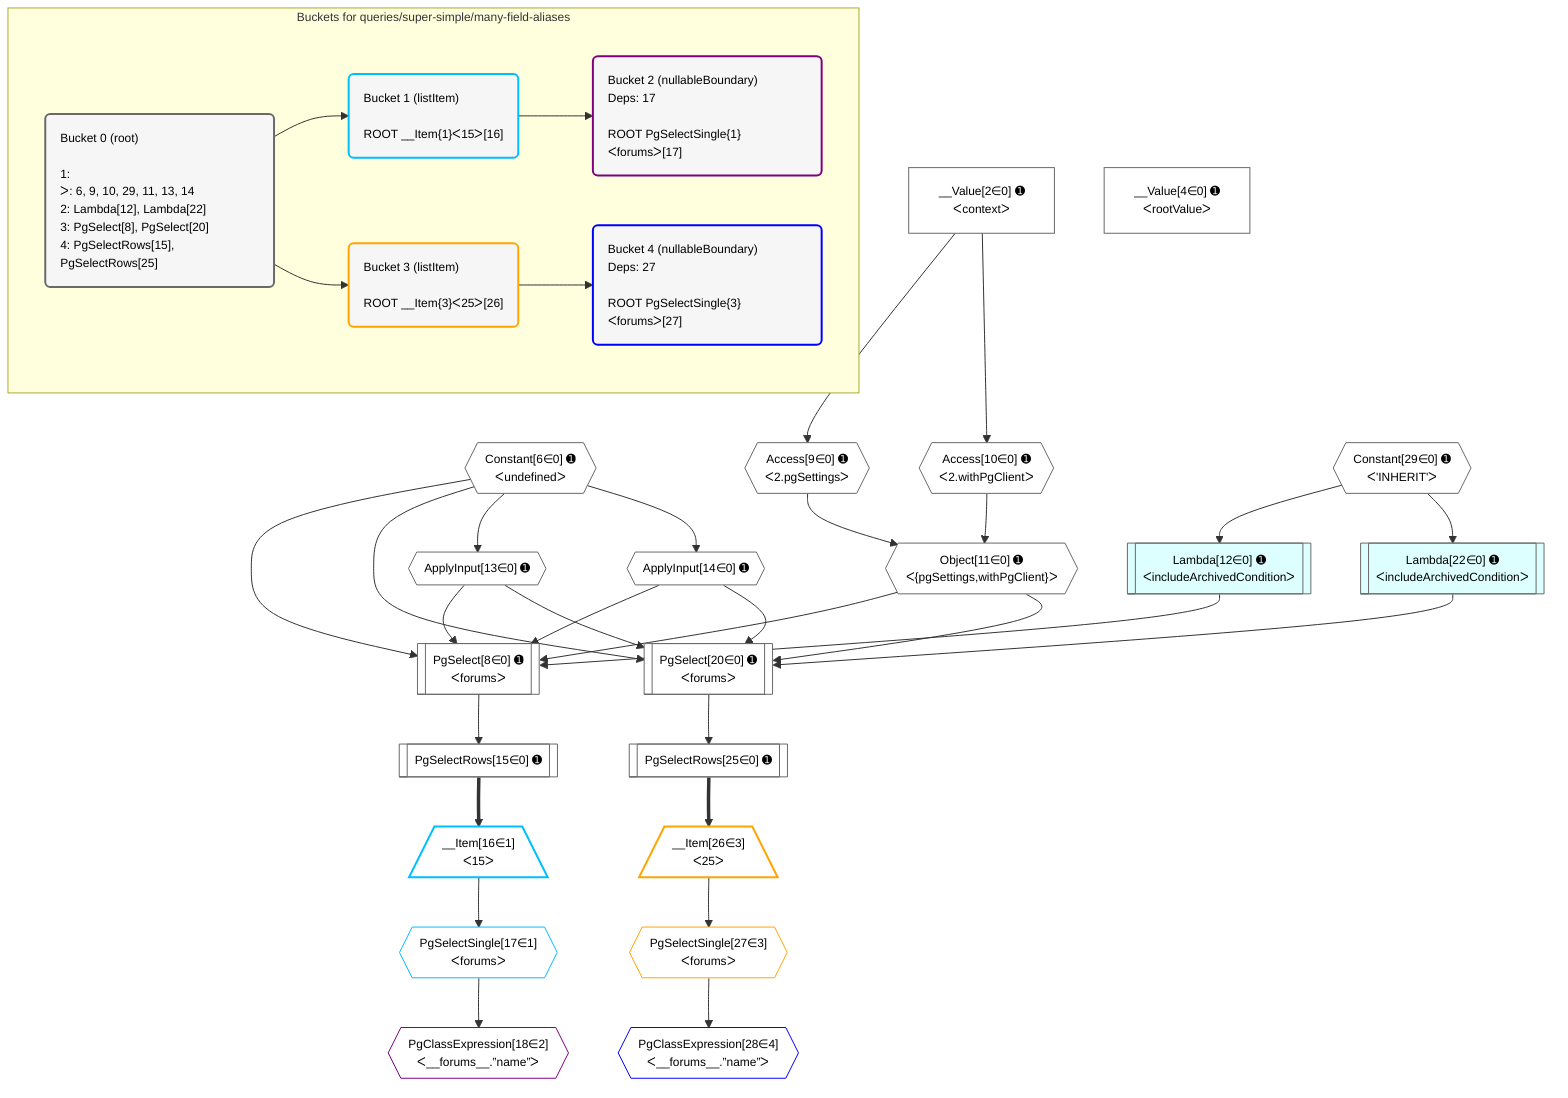 %%{init: {'themeVariables': { 'fontSize': '12px'}}}%%
graph TD
    classDef path fill:#eee,stroke:#000,color:#000
    classDef plan fill:#fff,stroke-width:1px,color:#000
    classDef itemplan fill:#fff,stroke-width:2px,color:#000
    classDef unbatchedplan fill:#dff,stroke-width:1px,color:#000
    classDef sideeffectplan fill:#fcc,stroke-width:2px,color:#000
    classDef bucket fill:#f6f6f6,color:#000,stroke-width:2px,text-align:left


    %% plan dependencies
    PgSelect8[["PgSelect[8∈0] ➊<br />ᐸforumsᐳ"]]:::plan
    Object11{{"Object[11∈0] ➊<br />ᐸ{pgSettings,withPgClient}ᐳ"}}:::plan
    Constant6{{"Constant[6∈0] ➊<br />ᐸundefinedᐳ"}}:::plan
    Lambda12[["Lambda[12∈0] ➊<br />ᐸincludeArchivedConditionᐳ"]]:::unbatchedplan
    ApplyInput13{{"ApplyInput[13∈0] ➊"}}:::plan
    ApplyInput14{{"ApplyInput[14∈0] ➊"}}:::plan
    Object11 & Constant6 & Lambda12 & ApplyInput13 & ApplyInput14 --> PgSelect8
    PgSelect20[["PgSelect[20∈0] ➊<br />ᐸforumsᐳ"]]:::plan
    Lambda22[["Lambda[22∈0] ➊<br />ᐸincludeArchivedConditionᐳ"]]:::unbatchedplan
    Object11 & Constant6 & Lambda22 & ApplyInput13 & ApplyInput14 --> PgSelect20
    Access9{{"Access[9∈0] ➊<br />ᐸ2.pgSettingsᐳ"}}:::plan
    Access10{{"Access[10∈0] ➊<br />ᐸ2.withPgClientᐳ"}}:::plan
    Access9 & Access10 --> Object11
    __Value2["__Value[2∈0] ➊<br />ᐸcontextᐳ"]:::plan
    __Value2 --> Access9
    __Value2 --> Access10
    Constant29{{"Constant[29∈0] ➊<br />ᐸ'INHERIT'ᐳ"}}:::plan
    Constant29 --> Lambda12
    Constant6 --> ApplyInput13
    Constant6 --> ApplyInput14
    PgSelectRows15[["PgSelectRows[15∈0] ➊"]]:::plan
    PgSelect8 --> PgSelectRows15
    Constant29 --> Lambda22
    PgSelectRows25[["PgSelectRows[25∈0] ➊"]]:::plan
    PgSelect20 --> PgSelectRows25
    __Value4["__Value[4∈0] ➊<br />ᐸrootValueᐳ"]:::plan
    __Item16[/"__Item[16∈1]<br />ᐸ15ᐳ"\]:::itemplan
    PgSelectRows15 ==> __Item16
    PgSelectSingle17{{"PgSelectSingle[17∈1]<br />ᐸforumsᐳ"}}:::plan
    __Item16 --> PgSelectSingle17
    PgClassExpression18{{"PgClassExpression[18∈2]<br />ᐸ__forums__.”name”ᐳ"}}:::plan
    PgSelectSingle17 --> PgClassExpression18
    __Item26[/"__Item[26∈3]<br />ᐸ25ᐳ"\]:::itemplan
    PgSelectRows25 ==> __Item26
    PgSelectSingle27{{"PgSelectSingle[27∈3]<br />ᐸforumsᐳ"}}:::plan
    __Item26 --> PgSelectSingle27
    PgClassExpression28{{"PgClassExpression[28∈4]<br />ᐸ__forums__.”name”ᐳ"}}:::plan
    PgSelectSingle27 --> PgClassExpression28

    %% define steps

    subgraph "Buckets for queries/super-simple/many-field-aliases"
    Bucket0("Bucket 0 (root)<br /><br />1: <br />ᐳ: 6, 9, 10, 29, 11, 13, 14<br />2: Lambda[12], Lambda[22]<br />3: PgSelect[8], PgSelect[20]<br />4: PgSelectRows[15], PgSelectRows[25]"):::bucket
    classDef bucket0 stroke:#696969
    class Bucket0,__Value2,__Value4,Constant6,PgSelect8,Access9,Access10,Object11,Lambda12,ApplyInput13,ApplyInput14,PgSelectRows15,PgSelect20,Lambda22,PgSelectRows25,Constant29 bucket0
    Bucket1("Bucket 1 (listItem)<br /><br />ROOT __Item{1}ᐸ15ᐳ[16]"):::bucket
    classDef bucket1 stroke:#00bfff
    class Bucket1,__Item16,PgSelectSingle17 bucket1
    Bucket2("Bucket 2 (nullableBoundary)<br />Deps: 17<br /><br />ROOT PgSelectSingle{1}ᐸforumsᐳ[17]"):::bucket
    classDef bucket2 stroke:#7f007f
    class Bucket2,PgClassExpression18 bucket2
    Bucket3("Bucket 3 (listItem)<br /><br />ROOT __Item{3}ᐸ25ᐳ[26]"):::bucket
    classDef bucket3 stroke:#ffa500
    class Bucket3,__Item26,PgSelectSingle27 bucket3
    Bucket4("Bucket 4 (nullableBoundary)<br />Deps: 27<br /><br />ROOT PgSelectSingle{3}ᐸforumsᐳ[27]"):::bucket
    classDef bucket4 stroke:#0000ff
    class Bucket4,PgClassExpression28 bucket4
    Bucket0 --> Bucket1 & Bucket3
    Bucket1 --> Bucket2
    Bucket3 --> Bucket4
    end